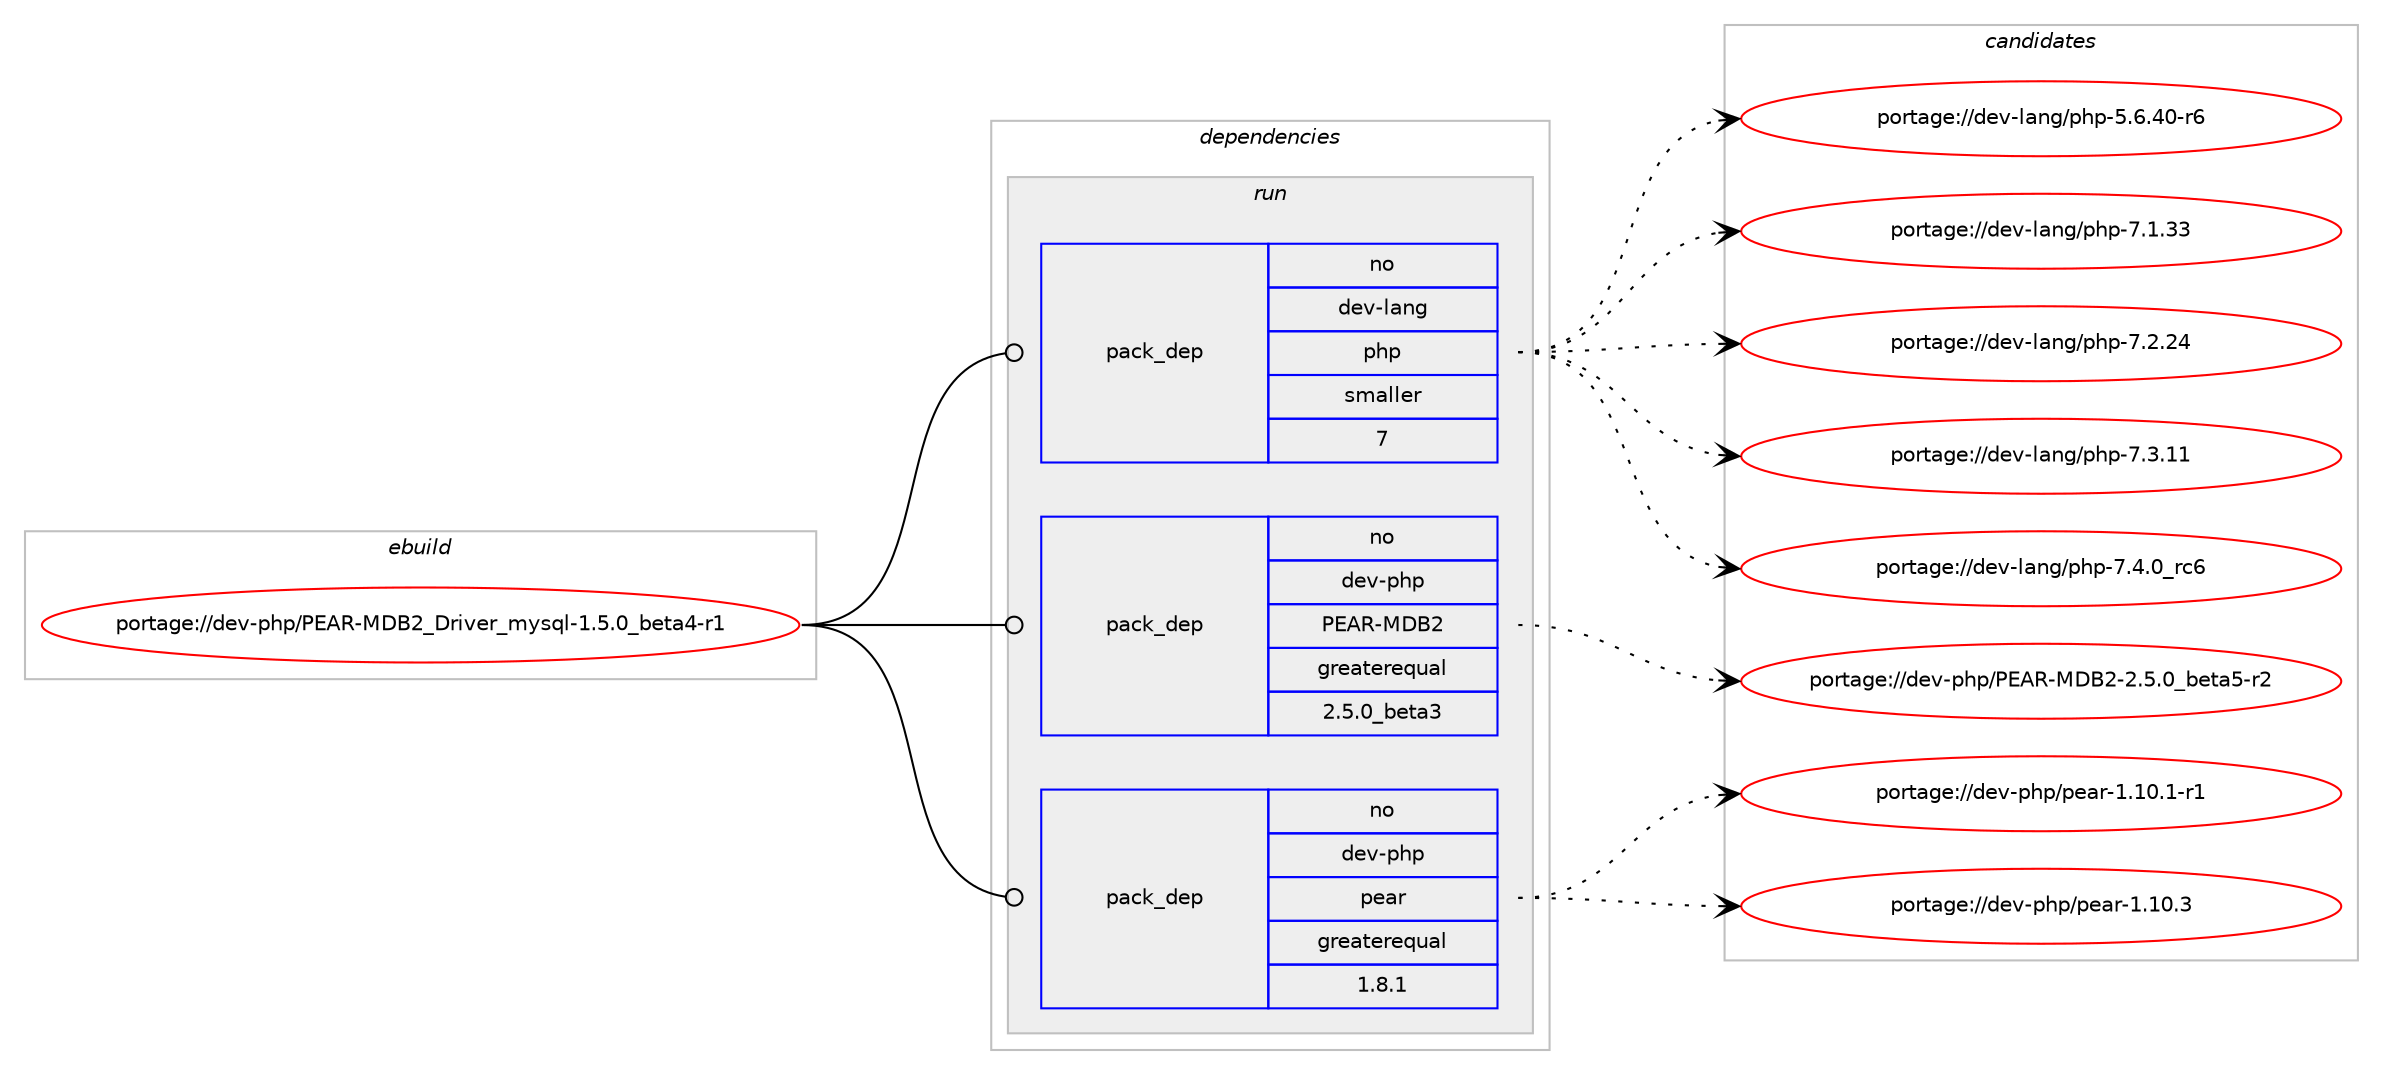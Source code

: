 digraph prolog {

# *************
# Graph options
# *************

newrank=true;
concentrate=true;
compound=true;
graph [rankdir=LR,fontname=Helvetica,fontsize=10,ranksep=1.5];#, ranksep=2.5, nodesep=0.2];
edge  [arrowhead=vee];
node  [fontname=Helvetica,fontsize=10];

# **********
# The ebuild
# **********

subgraph cluster_leftcol {
color=gray;
rank=same;
label=<<i>ebuild</i>>;
id [label="portage://dev-php/PEAR-MDB2_Driver_mysql-1.5.0_beta4-r1", color=red, width=4, href="../dev-php/PEAR-MDB2_Driver_mysql-1.5.0_beta4-r1.svg"];
}

# ****************
# The dependencies
# ****************

subgraph cluster_midcol {
color=gray;
label=<<i>dependencies</i>>;
subgraph cluster_compile {
fillcolor="#eeeeee";
style=filled;
label=<<i>compile</i>>;
}
subgraph cluster_compileandrun {
fillcolor="#eeeeee";
style=filled;
label=<<i>compile and run</i>>;
}
subgraph cluster_run {
fillcolor="#eeeeee";
style=filled;
label=<<i>run</i>>;
subgraph pack96923 {
dependency124109 [label=<<TABLE BORDER="0" CELLBORDER="1" CELLSPACING="0" CELLPADDING="4" WIDTH="220"><TR><TD ROWSPAN="6" CELLPADDING="30">pack_dep</TD></TR><TR><TD WIDTH="110">no</TD></TR><TR><TD>dev-lang</TD></TR><TR><TD>php</TD></TR><TR><TD>smaller</TD></TR><TR><TD>7</TD></TR></TABLE>>, shape=none, color=blue];
}
id:e -> dependency124109:w [weight=20,style="solid",arrowhead="odot"];
subgraph pack96924 {
dependency124110 [label=<<TABLE BORDER="0" CELLBORDER="1" CELLSPACING="0" CELLPADDING="4" WIDTH="220"><TR><TD ROWSPAN="6" CELLPADDING="30">pack_dep</TD></TR><TR><TD WIDTH="110">no</TD></TR><TR><TD>dev-php</TD></TR><TR><TD>PEAR-MDB2</TD></TR><TR><TD>greaterequal</TD></TR><TR><TD>2.5.0_beta3</TD></TR></TABLE>>, shape=none, color=blue];
}
id:e -> dependency124110:w [weight=20,style="solid",arrowhead="odot"];
subgraph pack96925 {
dependency124111 [label=<<TABLE BORDER="0" CELLBORDER="1" CELLSPACING="0" CELLPADDING="4" WIDTH="220"><TR><TD ROWSPAN="6" CELLPADDING="30">pack_dep</TD></TR><TR><TD WIDTH="110">no</TD></TR><TR><TD>dev-php</TD></TR><TR><TD>pear</TD></TR><TR><TD>greaterequal</TD></TR><TR><TD>1.8.1</TD></TR></TABLE>>, shape=none, color=blue];
}
id:e -> dependency124111:w [weight=20,style="solid",arrowhead="odot"];
}
}

# **************
# The candidates
# **************

subgraph cluster_choices {
rank=same;
color=gray;
label=<<i>candidates</i>>;

subgraph choice96923 {
color=black;
nodesep=1;
choiceportage100101118451089711010347112104112455346544652484511454 [label="portage://dev-lang/php-5.6.40-r6", color=red, width=4,href="../dev-lang/php-5.6.40-r6.svg"];
choiceportage10010111845108971101034711210411245554649465151 [label="portage://dev-lang/php-7.1.33", color=red, width=4,href="../dev-lang/php-7.1.33.svg"];
choiceportage10010111845108971101034711210411245554650465052 [label="portage://dev-lang/php-7.2.24", color=red, width=4,href="../dev-lang/php-7.2.24.svg"];
choiceportage10010111845108971101034711210411245554651464949 [label="portage://dev-lang/php-7.3.11", color=red, width=4,href="../dev-lang/php-7.3.11.svg"];
choiceportage100101118451089711010347112104112455546524648951149954 [label="portage://dev-lang/php-7.4.0_rc6", color=red, width=4,href="../dev-lang/php-7.4.0_rc6.svg"];
dependency124109:e -> choiceportage100101118451089711010347112104112455346544652484511454:w [style=dotted,weight="100"];
dependency124109:e -> choiceportage10010111845108971101034711210411245554649465151:w [style=dotted,weight="100"];
dependency124109:e -> choiceportage10010111845108971101034711210411245554650465052:w [style=dotted,weight="100"];
dependency124109:e -> choiceportage10010111845108971101034711210411245554651464949:w [style=dotted,weight="100"];
dependency124109:e -> choiceportage100101118451089711010347112104112455546524648951149954:w [style=dotted,weight="100"];
}
subgraph choice96924 {
color=black;
nodesep=1;
choiceportage1001011184511210411247806965824577686650455046534648959810111697534511450 [label="portage://dev-php/PEAR-MDB2-2.5.0_beta5-r2", color=red, width=4,href="../dev-php/PEAR-MDB2-2.5.0_beta5-r2.svg"];
dependency124110:e -> choiceportage1001011184511210411247806965824577686650455046534648959810111697534511450:w [style=dotted,weight="100"];
}
subgraph choice96925 {
color=black;
nodesep=1;
choiceportage100101118451121041124711210197114454946494846494511449 [label="portage://dev-php/pear-1.10.1-r1", color=red, width=4,href="../dev-php/pear-1.10.1-r1.svg"];
choiceportage10010111845112104112471121019711445494649484651 [label="portage://dev-php/pear-1.10.3", color=red, width=4,href="../dev-php/pear-1.10.3.svg"];
dependency124111:e -> choiceportage100101118451121041124711210197114454946494846494511449:w [style=dotted,weight="100"];
dependency124111:e -> choiceportage10010111845112104112471121019711445494649484651:w [style=dotted,weight="100"];
}
}

}
